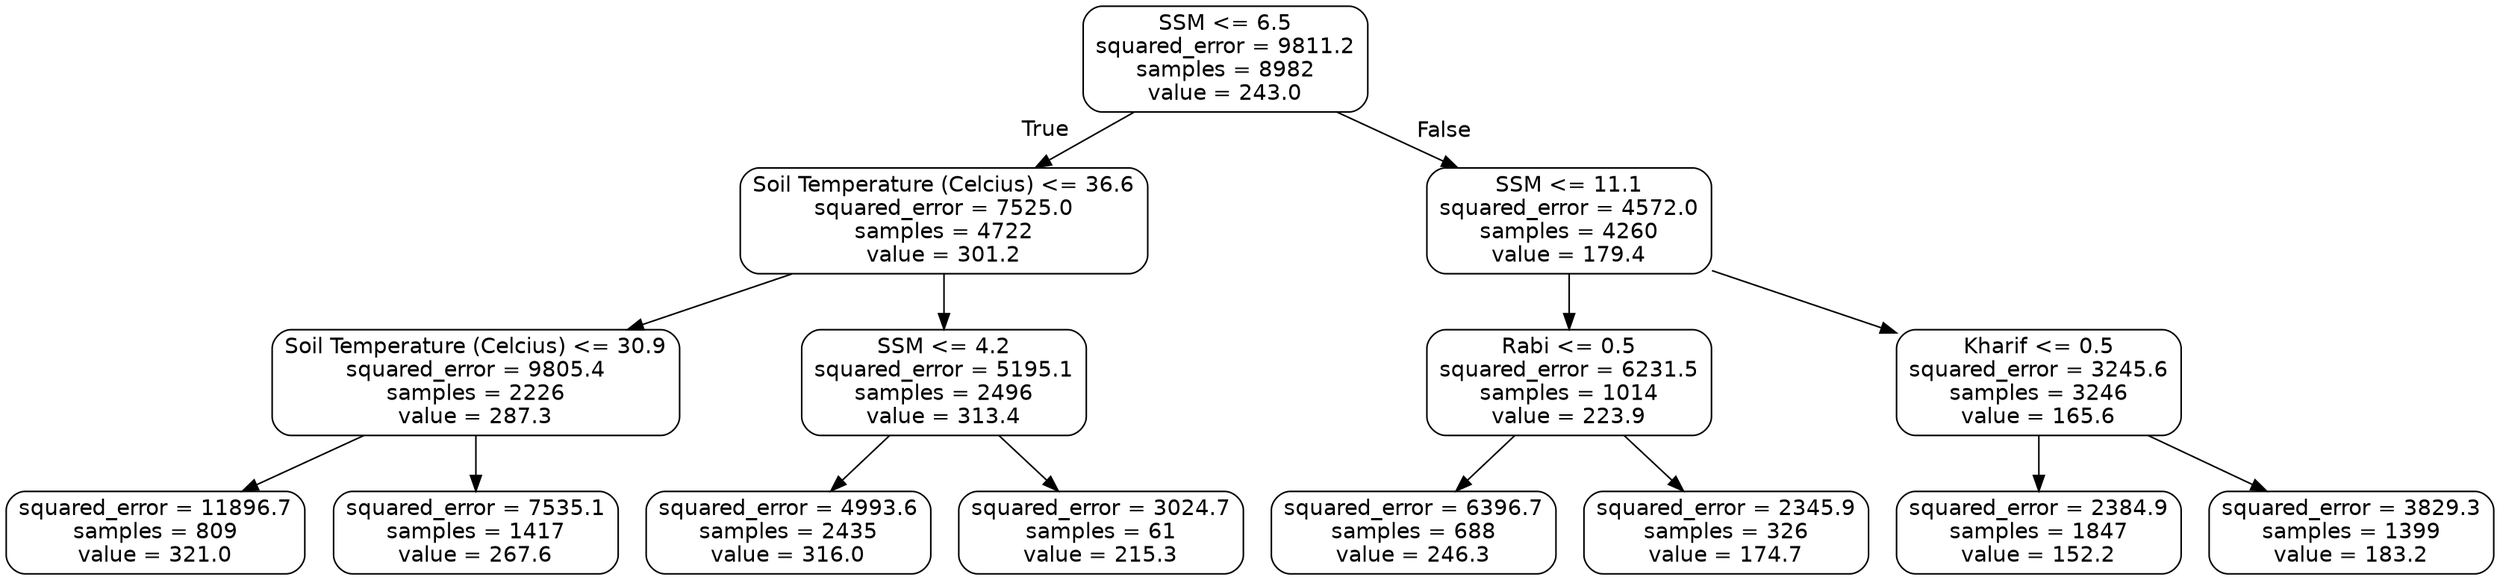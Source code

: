 digraph Tree {
node [shape=box, style="rounded", color="black", fontname="helvetica"] ;
edge [fontname="helvetica"] ;
0 [label="SSM <= 6.5\nsquared_error = 9811.2\nsamples = 8982\nvalue = 243.0"] ;
1 [label="Soil Temperature (Celcius) <= 36.6\nsquared_error = 7525.0\nsamples = 4722\nvalue = 301.2"] ;
0 -> 1 [labeldistance=2.5, labelangle=45, headlabel="True"] ;
2 [label="Soil Temperature (Celcius) <= 30.9\nsquared_error = 9805.4\nsamples = 2226\nvalue = 287.3"] ;
1 -> 2 ;
3 [label="squared_error = 11896.7\nsamples = 809\nvalue = 321.0"] ;
2 -> 3 ;
4 [label="squared_error = 7535.1\nsamples = 1417\nvalue = 267.6"] ;
2 -> 4 ;
5 [label="SSM <= 4.2\nsquared_error = 5195.1\nsamples = 2496\nvalue = 313.4"] ;
1 -> 5 ;
6 [label="squared_error = 4993.6\nsamples = 2435\nvalue = 316.0"] ;
5 -> 6 ;
7 [label="squared_error = 3024.7\nsamples = 61\nvalue = 215.3"] ;
5 -> 7 ;
8 [label="SSM <= 11.1\nsquared_error = 4572.0\nsamples = 4260\nvalue = 179.4"] ;
0 -> 8 [labeldistance=2.5, labelangle=-45, headlabel="False"] ;
9 [label="Rabi <= 0.5\nsquared_error = 6231.5\nsamples = 1014\nvalue = 223.9"] ;
8 -> 9 ;
10 [label="squared_error = 6396.7\nsamples = 688\nvalue = 246.3"] ;
9 -> 10 ;
11 [label="squared_error = 2345.9\nsamples = 326\nvalue = 174.7"] ;
9 -> 11 ;
12 [label="Kharif <= 0.5\nsquared_error = 3245.6\nsamples = 3246\nvalue = 165.6"] ;
8 -> 12 ;
13 [label="squared_error = 2384.9\nsamples = 1847\nvalue = 152.2"] ;
12 -> 13 ;
14 [label="squared_error = 3829.3\nsamples = 1399\nvalue = 183.2"] ;
12 -> 14 ;
}